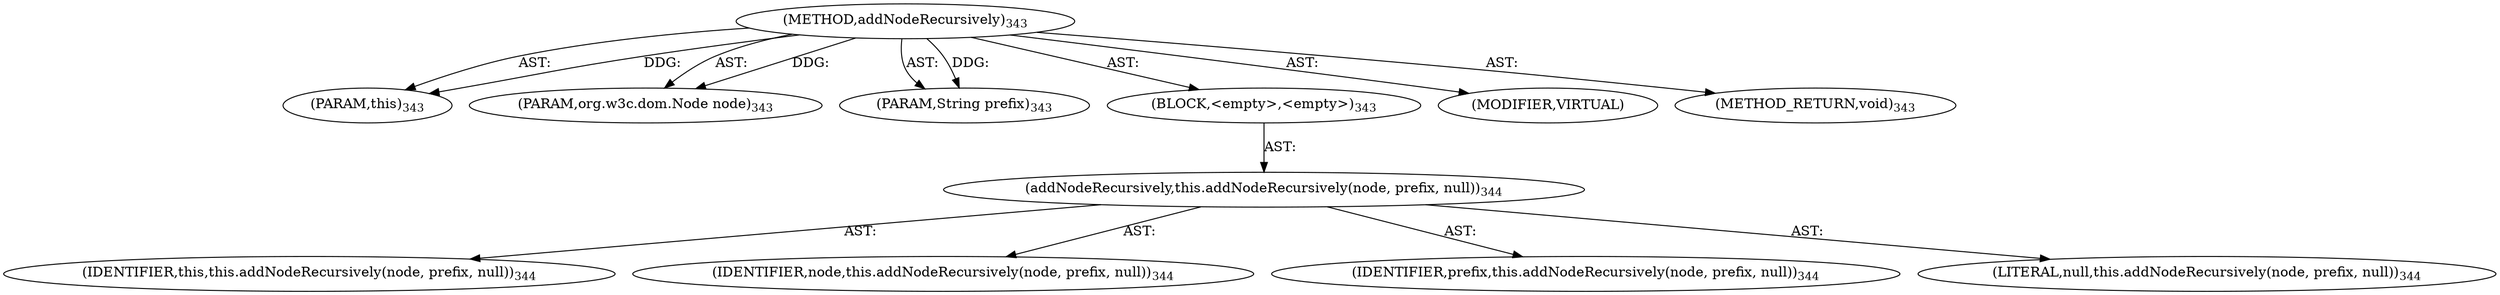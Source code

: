 digraph "addNodeRecursively" {  
"111669149700" [label = <(METHOD,addNodeRecursively)<SUB>343</SUB>> ]
"115964116994" [label = <(PARAM,this)<SUB>343</SUB>> ]
"115964117020" [label = <(PARAM,org.w3c.dom.Node node)<SUB>343</SUB>> ]
"115964117021" [label = <(PARAM,String prefix)<SUB>343</SUB>> ]
"25769803799" [label = <(BLOCK,&lt;empty&gt;,&lt;empty&gt;)<SUB>343</SUB>> ]
"30064771183" [label = <(addNodeRecursively,this.addNodeRecursively(node, prefix, null))<SUB>344</SUB>> ]
"68719476743" [label = <(IDENTIFIER,this,this.addNodeRecursively(node, prefix, null))<SUB>344</SUB>> ]
"68719476870" [label = <(IDENTIFIER,node,this.addNodeRecursively(node, prefix, null))<SUB>344</SUB>> ]
"68719476871" [label = <(IDENTIFIER,prefix,this.addNodeRecursively(node, prefix, null))<SUB>344</SUB>> ]
"90194313235" [label = <(LITERAL,null,this.addNodeRecursively(node, prefix, null))<SUB>344</SUB>> ]
"133143986208" [label = <(MODIFIER,VIRTUAL)> ]
"128849018884" [label = <(METHOD_RETURN,void)<SUB>343</SUB>> ]
  "111669149700" -> "115964116994"  [ label = "AST: "] 
  "111669149700" -> "115964117020"  [ label = "AST: "] 
  "111669149700" -> "115964117021"  [ label = "AST: "] 
  "111669149700" -> "25769803799"  [ label = "AST: "] 
  "111669149700" -> "133143986208"  [ label = "AST: "] 
  "111669149700" -> "128849018884"  [ label = "AST: "] 
  "25769803799" -> "30064771183"  [ label = "AST: "] 
  "30064771183" -> "68719476743"  [ label = "AST: "] 
  "30064771183" -> "68719476870"  [ label = "AST: "] 
  "30064771183" -> "68719476871"  [ label = "AST: "] 
  "30064771183" -> "90194313235"  [ label = "AST: "] 
  "111669149700" -> "115964116994"  [ label = "DDG: "] 
  "111669149700" -> "115964117020"  [ label = "DDG: "] 
  "111669149700" -> "115964117021"  [ label = "DDG: "] 
}
